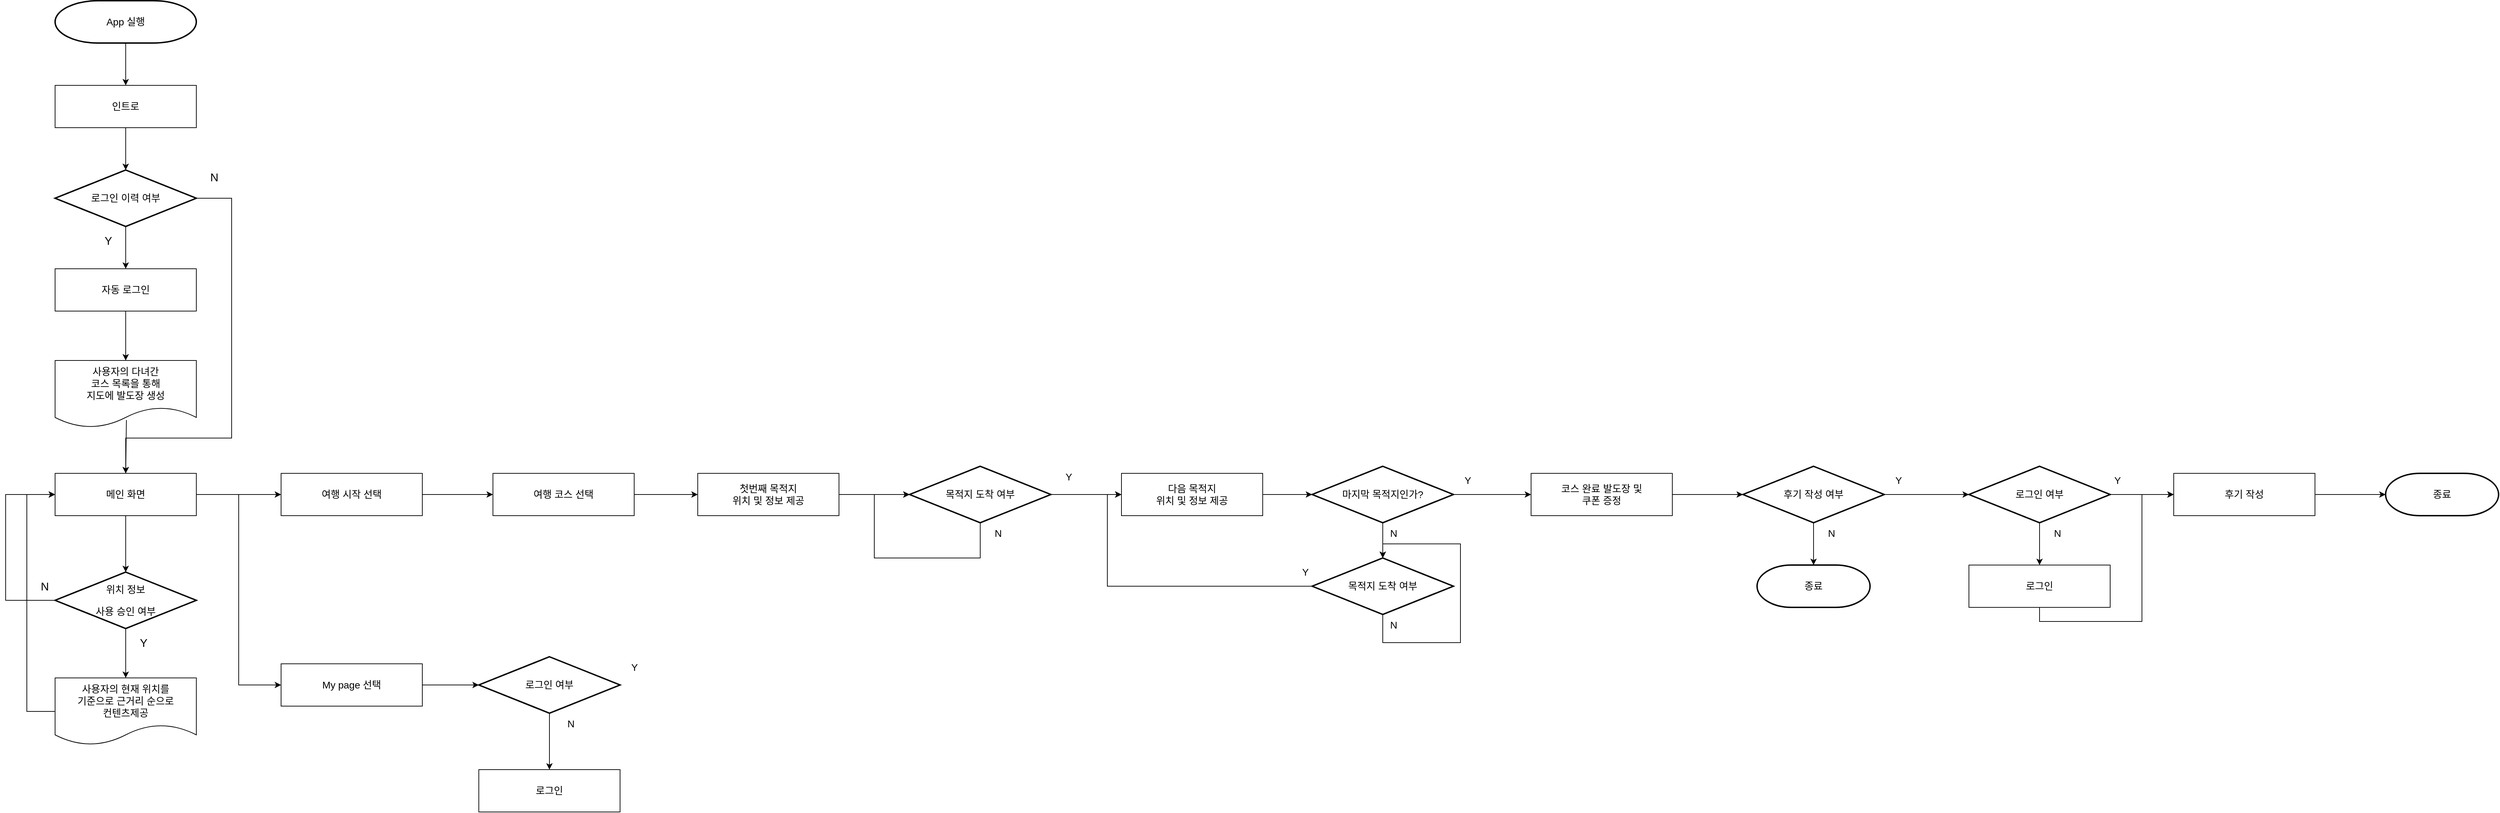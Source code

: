 <mxfile version="12.9.3" type="github"><diagram id="-qt3WXXzMba6-genqn69" name="Page-1"><mxGraphModel dx="657" dy="1120" grid="1" gridSize="10" guides="1" tooltips="1" connect="1" arrows="1" fold="1" page="1" pageScale="1" pageWidth="827" pageHeight="1169" math="0" shadow="0"><root><mxCell id="0"/><mxCell id="1" parent="0"/><mxCell id="mpBjcjCSt4WQim6QMfcO-17" style="edgeStyle=orthogonalEdgeStyle;rounded=0;orthogonalLoop=1;jettySize=auto;html=1;exitX=0.5;exitY=1;exitDx=0;exitDy=0;exitPerimeter=0;entryX=0.5;entryY=0;entryDx=0;entryDy=0;fontSize=14;" parent="1" edge="1"><mxGeometry relative="1" as="geometry"><mxPoint x="250" y="330" as="sourcePoint"/><mxPoint x="250" y="390" as="targetPoint"/></mxGeometry></mxCell><mxCell id="mpBjcjCSt4WQim6QMfcO-116" style="edgeStyle=orthogonalEdgeStyle;rounded=0;orthogonalLoop=1;jettySize=auto;html=1;exitX=0.5;exitY=1;exitDx=0;exitDy=0;exitPerimeter=0;entryX=0.5;entryY=0;entryDx=0;entryDy=0;fontSize=14;" parent="1" source="mpBjcjCSt4WQim6QMfcO-1" target="mpBjcjCSt4WQim6QMfcO-2" edge="1"><mxGeometry relative="1" as="geometry"/></mxCell><mxCell id="mpBjcjCSt4WQim6QMfcO-1" value="App 실행" style="strokeWidth=2;html=1;shape=mxgraph.flowchart.terminator;whiteSpace=wrap;fontSize=14;" parent="1" vertex="1"><mxGeometry x="150" y="10" width="200" height="60" as="geometry"/></mxCell><mxCell id="mpBjcjCSt4WQim6QMfcO-117" style="edgeStyle=orthogonalEdgeStyle;rounded=0;orthogonalLoop=1;jettySize=auto;html=1;exitX=0.5;exitY=1;exitDx=0;exitDy=0;entryX=0.5;entryY=0;entryDx=0;entryDy=0;entryPerimeter=0;fontSize=14;" parent="1" source="mpBjcjCSt4WQim6QMfcO-2" target="mpBjcjCSt4WQim6QMfcO-113" edge="1"><mxGeometry relative="1" as="geometry"/></mxCell><mxCell id="mpBjcjCSt4WQim6QMfcO-2" value="인트로" style="rounded=0;whiteSpace=wrap;html=1;fontSize=14;" parent="1" vertex="1"><mxGeometry x="150" y="130" width="200" height="60" as="geometry"/></mxCell><mxCell id="mpBjcjCSt4WQim6QMfcO-15" value="&lt;font style=&quot;font-size: 16px&quot;&gt;Y&lt;/font&gt;" style="text;html=1;align=center;verticalAlign=middle;resizable=0;points=[];autosize=1;" parent="1" vertex="1"><mxGeometry x="260" y="910" width="30" height="20" as="geometry"/></mxCell><mxCell id="mpBjcjCSt4WQim6QMfcO-20" value="&lt;font style=&quot;font-size: 14px&quot;&gt;종료&lt;/font&gt;" style="strokeWidth=2;html=1;shape=mxgraph.flowchart.terminator;whiteSpace=wrap;" parent="1" vertex="1"><mxGeometry x="2560" y="810" width="160" height="60" as="geometry"/></mxCell><mxCell id="mpBjcjCSt4WQim6QMfcO-23" value="&lt;p&gt;&lt;font style=&quot;font-size: 16px&quot;&gt;N&lt;/font&gt;&lt;/p&gt;" style="text;html=1;align=center;verticalAlign=middle;resizable=0;points=[];autosize=1;" parent="1" vertex="1"><mxGeometry x="120" y="820" width="30" height="40" as="geometry"/></mxCell><mxCell id="mpBjcjCSt4WQim6QMfcO-37" style="edgeStyle=orthogonalEdgeStyle;rounded=0;orthogonalLoop=1;jettySize=auto;html=1;exitX=0;exitY=0.5;exitDx=0;exitDy=0;exitPerimeter=0;entryX=0;entryY=0.5;entryDx=0;entryDy=0;fontSize=14;" parent="1" source="mpBjcjCSt4WQim6QMfcO-30" target="mpBjcjCSt4WQim6QMfcO-31" edge="1"><mxGeometry relative="1" as="geometry"><Array as="points"><mxPoint x="80" y="860"/><mxPoint x="80" y="710"/></Array></mxGeometry></mxCell><mxCell id="mpBjcjCSt4WQim6QMfcO-59" style="edgeStyle=orthogonalEdgeStyle;rounded=0;orthogonalLoop=1;jettySize=auto;html=1;exitX=0.5;exitY=1;exitDx=0;exitDy=0;exitPerimeter=0;entryX=0.5;entryY=0;entryDx=0;entryDy=0;fontSize=14;" parent="1" source="mpBjcjCSt4WQim6QMfcO-30" target="mpBjcjCSt4WQim6QMfcO-58" edge="1"><mxGeometry relative="1" as="geometry"/></mxCell><mxCell id="mpBjcjCSt4WQim6QMfcO-30" value="&lt;p style=&quot;font-size: 14px;&quot;&gt;위치 정보&lt;/p&gt;&lt;p style=&quot;font-size: 14px;&quot;&gt;사용 승인 여부&lt;/p&gt;" style="strokeWidth=2;html=1;shape=mxgraph.flowchart.decision;whiteSpace=wrap;fontSize=14;" parent="1" vertex="1"><mxGeometry x="150" y="820" width="200" height="80" as="geometry"/></mxCell><mxCell id="mpBjcjCSt4WQim6QMfcO-34" style="edgeStyle=orthogonalEdgeStyle;rounded=0;orthogonalLoop=1;jettySize=auto;html=1;entryX=0.5;entryY=0;entryDx=0;entryDy=0;entryPerimeter=0;fontSize=14;" parent="1" source="mpBjcjCSt4WQim6QMfcO-31" target="mpBjcjCSt4WQim6QMfcO-30" edge="1"><mxGeometry relative="1" as="geometry"><Array as="points"><mxPoint x="250" y="780"/><mxPoint x="250" y="780"/></Array></mxGeometry></mxCell><mxCell id="mpBjcjCSt4WQim6QMfcO-48" style="edgeStyle=orthogonalEdgeStyle;rounded=0;orthogonalLoop=1;jettySize=auto;html=1;exitX=1;exitY=0.5;exitDx=0;exitDy=0;entryX=0;entryY=0.5;entryDx=0;entryDy=0;fontSize=14;" parent="1" source="mpBjcjCSt4WQim6QMfcO-31" target="mpBjcjCSt4WQim6QMfcO-46" edge="1"><mxGeometry relative="1" as="geometry"/></mxCell><mxCell id="mpBjcjCSt4WQim6QMfcO-112" style="edgeStyle=orthogonalEdgeStyle;rounded=0;orthogonalLoop=1;jettySize=auto;html=1;exitX=1;exitY=0.5;exitDx=0;exitDy=0;entryX=0;entryY=0.5;entryDx=0;entryDy=0;fontSize=14;" parent="1" source="mpBjcjCSt4WQim6QMfcO-31" target="mpBjcjCSt4WQim6QMfcO-50" edge="1"><mxGeometry relative="1" as="geometry"/></mxCell><mxCell id="mpBjcjCSt4WQim6QMfcO-31" value="&lt;p style=&quot;font-size: 14px;&quot;&gt;메인 화면&lt;/p&gt;" style="rounded=0;whiteSpace=wrap;html=1;fontSize=14;" parent="1" vertex="1"><mxGeometry x="150" y="680" width="200" height="60" as="geometry"/></mxCell><mxCell id="mpBjcjCSt4WQim6QMfcO-68" style="edgeStyle=orthogonalEdgeStyle;rounded=0;orthogonalLoop=1;jettySize=auto;html=1;exitX=1;exitY=0.5;exitDx=0;exitDy=0;entryX=0;entryY=0.5;entryDx=0;entryDy=0;fontSize=14;" parent="1" source="mpBjcjCSt4WQim6QMfcO-46" target="mpBjcjCSt4WQim6QMfcO-66" edge="1"><mxGeometry relative="1" as="geometry"/></mxCell><mxCell id="mpBjcjCSt4WQim6QMfcO-46" value="여행 시작 선택" style="rounded=0;whiteSpace=wrap;html=1;fontSize=14;" parent="1" vertex="1"><mxGeometry x="470" y="680" width="200" height="60" as="geometry"/></mxCell><mxCell id="mpBjcjCSt4WQim6QMfcO-61" style="edgeStyle=orthogonalEdgeStyle;rounded=0;orthogonalLoop=1;jettySize=auto;html=1;exitX=1;exitY=0.5;exitDx=0;exitDy=0;entryX=0;entryY=0.5;entryDx=0;entryDy=0;entryPerimeter=0;fontSize=14;" parent="1" source="mpBjcjCSt4WQim6QMfcO-50" target="mpBjcjCSt4WQim6QMfcO-51" edge="1"><mxGeometry relative="1" as="geometry"/></mxCell><mxCell id="mpBjcjCSt4WQim6QMfcO-50" value="My page&amp;nbsp;선택" style="rounded=0;whiteSpace=wrap;html=1;fontSize=14;" parent="1" vertex="1"><mxGeometry x="470" y="950" width="200" height="60" as="geometry"/></mxCell><mxCell id="mpBjcjCSt4WQim6QMfcO-62" style="edgeStyle=orthogonalEdgeStyle;rounded=0;orthogonalLoop=1;jettySize=auto;html=1;exitX=0.5;exitY=1;exitDx=0;exitDy=0;exitPerimeter=0;fontSize=14;" parent="1" source="mpBjcjCSt4WQim6QMfcO-51" target="mpBjcjCSt4WQim6QMfcO-54" edge="1"><mxGeometry relative="1" as="geometry"/></mxCell><mxCell id="mpBjcjCSt4WQim6QMfcO-51" value="로그인 여부" style="strokeWidth=2;html=1;shape=mxgraph.flowchart.decision;whiteSpace=wrap;fontSize=14;" parent="1" vertex="1"><mxGeometry x="750" y="940" width="200" height="80" as="geometry"/></mxCell><mxCell id="mpBjcjCSt4WQim6QMfcO-54" value="로그인" style="rounded=0;whiteSpace=wrap;html=1;fontSize=14;" parent="1" vertex="1"><mxGeometry x="750" y="1100" width="200" height="60" as="geometry"/></mxCell><mxCell id="mpBjcjCSt4WQim6QMfcO-60" style="edgeStyle=orthogonalEdgeStyle;rounded=0;orthogonalLoop=1;jettySize=auto;html=1;exitX=0;exitY=0.5;exitDx=0;exitDy=0;entryX=0;entryY=0.5;entryDx=0;entryDy=0;fontSize=14;" parent="1" source="mpBjcjCSt4WQim6QMfcO-58" target="mpBjcjCSt4WQim6QMfcO-31" edge="1"><mxGeometry relative="1" as="geometry"><Array as="points"><mxPoint x="110" y="1018"/><mxPoint x="110" y="710"/></Array></mxGeometry></mxCell><mxCell id="mpBjcjCSt4WQim6QMfcO-58" value="&lt;p&gt;사용자의 현재 위치를 &lt;br&gt;기준으로 근거리 순으로 &lt;br&gt;컨텐츠제공&lt;/p&gt;" style="shape=document;whiteSpace=wrap;html=1;boundedLbl=1;fontSize=14;" parent="1" vertex="1"><mxGeometry x="150" y="970" width="200" height="95" as="geometry"/></mxCell><mxCell id="mpBjcjCSt4WQim6QMfcO-63" value="&lt;p&gt;Y&lt;/p&gt;" style="text;html=1;align=center;verticalAlign=middle;resizable=0;points=[];autosize=1;fontSize=14;" parent="1" vertex="1"><mxGeometry x="960" y="930" width="20" height="50" as="geometry"/></mxCell><mxCell id="mpBjcjCSt4WQim6QMfcO-64" value="N" style="text;html=1;align=center;verticalAlign=middle;resizable=0;points=[];autosize=1;fontSize=14;" parent="1" vertex="1"><mxGeometry x="865" y="1025" width="30" height="20" as="geometry"/></mxCell><mxCell id="mpBjcjCSt4WQim6QMfcO-73" style="edgeStyle=orthogonalEdgeStyle;rounded=0;orthogonalLoop=1;jettySize=auto;html=1;exitX=1;exitY=0.5;exitDx=0;exitDy=0;entryX=0;entryY=0.5;entryDx=0;entryDy=0;fontSize=14;" parent="1" source="mpBjcjCSt4WQim6QMfcO-66" target="mpBjcjCSt4WQim6QMfcO-72" edge="1"><mxGeometry relative="1" as="geometry"/></mxCell><mxCell id="mpBjcjCSt4WQim6QMfcO-66" value="&lt;p&gt;여행&amp;nbsp;코스&amp;nbsp;선택&lt;/p&gt;" style="rounded=0;whiteSpace=wrap;html=1;fontSize=14;" parent="1" vertex="1"><mxGeometry x="770" y="680" width="200" height="60" as="geometry"/></mxCell><mxCell id="mpBjcjCSt4WQim6QMfcO-80" style="edgeStyle=orthogonalEdgeStyle;rounded=0;orthogonalLoop=1;jettySize=auto;html=1;exitX=1;exitY=0.5;exitDx=0;exitDy=0;exitPerimeter=0;entryX=0;entryY=0.5;entryDx=0;entryDy=0;fontSize=14;" parent="1" source="mpBjcjCSt4WQim6QMfcO-70" target="mpBjcjCSt4WQim6QMfcO-79" edge="1"><mxGeometry relative="1" as="geometry"/></mxCell><mxCell id="mpBjcjCSt4WQim6QMfcO-70" value="목적지 도착&amp;nbsp;여부" style="strokeWidth=2;html=1;shape=mxgraph.flowchart.decision;whiteSpace=wrap;fontSize=14;" parent="1" vertex="1"><mxGeometry x="1360" y="670" width="200" height="80" as="geometry"/></mxCell><mxCell id="mpBjcjCSt4WQim6QMfcO-74" style="edgeStyle=orthogonalEdgeStyle;rounded=0;orthogonalLoop=1;jettySize=auto;html=1;exitX=1;exitY=0.5;exitDx=0;exitDy=0;entryX=0;entryY=0.5;entryDx=0;entryDy=0;entryPerimeter=0;fontSize=14;" parent="1" source="mpBjcjCSt4WQim6QMfcO-72" target="mpBjcjCSt4WQim6QMfcO-70" edge="1"><mxGeometry relative="1" as="geometry"/></mxCell><mxCell id="mpBjcjCSt4WQim6QMfcO-72" value="&lt;p&gt;첫번째&amp;nbsp;목적지 &lt;br&gt;위치 및 정보 제공&lt;/p&gt;" style="rounded=0;whiteSpace=wrap;html=1;fontSize=14;" parent="1" vertex="1"><mxGeometry x="1060" y="680" width="200" height="60" as="geometry"/></mxCell><mxCell id="mpBjcjCSt4WQim6QMfcO-75" style="edgeStyle=orthogonalEdgeStyle;rounded=0;orthogonalLoop=1;jettySize=auto;html=1;exitX=0.5;exitY=1;exitDx=0;exitDy=0;exitPerimeter=0;entryX=0;entryY=0.5;entryDx=0;entryDy=0;entryPerimeter=0;fontSize=14;" parent="1" source="mpBjcjCSt4WQim6QMfcO-70" target="mpBjcjCSt4WQim6QMfcO-70" edge="1"><mxGeometry relative="1" as="geometry"><Array as="points"><mxPoint x="1460" y="800"/><mxPoint x="1310" y="800"/><mxPoint x="1310" y="710"/></Array></mxGeometry></mxCell><mxCell id="mpBjcjCSt4WQim6QMfcO-76" value="&lt;p&gt;N&lt;/p&gt;" style="text;html=1;align=center;verticalAlign=middle;resizable=0;points=[];autosize=1;fontSize=14;" parent="1" vertex="1"><mxGeometry x="1470" y="740" width="30" height="50" as="geometry"/></mxCell><mxCell id="mpBjcjCSt4WQim6QMfcO-77" value="Y" style="text;html=1;align=center;verticalAlign=middle;resizable=0;points=[];autosize=1;fontSize=14;" parent="1" vertex="1"><mxGeometry x="1575" y="675" width="20" height="20" as="geometry"/></mxCell><mxCell id="mpBjcjCSt4WQim6QMfcO-86" style="edgeStyle=orthogonalEdgeStyle;rounded=0;orthogonalLoop=1;jettySize=auto;html=1;exitX=1;exitY=0.5;exitDx=0;exitDy=0;entryX=0;entryY=0.5;entryDx=0;entryDy=0;entryPerimeter=0;fontSize=14;" parent="1" source="mpBjcjCSt4WQim6QMfcO-79" target="mpBjcjCSt4WQim6QMfcO-82" edge="1"><mxGeometry relative="1" as="geometry"/></mxCell><mxCell id="mpBjcjCSt4WQim6QMfcO-79" value="&lt;p&gt;다음&amp;nbsp;목적지 &lt;br&gt;위치 및 정보 제공&lt;/p&gt;" style="rounded=0;whiteSpace=wrap;html=1;fontSize=14;" parent="1" vertex="1"><mxGeometry x="1660" y="680" width="200" height="60" as="geometry"/></mxCell><mxCell id="mpBjcjCSt4WQim6QMfcO-83" style="edgeStyle=orthogonalEdgeStyle;rounded=0;orthogonalLoop=1;jettySize=auto;html=1;exitX=0;exitY=0.5;exitDx=0;exitDy=0;exitPerimeter=0;entryX=0;entryY=0.5;entryDx=0;entryDy=0;fontSize=14;" parent="1" source="mpBjcjCSt4WQim6QMfcO-81" target="mpBjcjCSt4WQim6QMfcO-79" edge="1"><mxGeometry relative="1" as="geometry"/></mxCell><mxCell id="mpBjcjCSt4WQim6QMfcO-81" value="목적지 도착&amp;nbsp;여부" style="strokeWidth=2;html=1;shape=mxgraph.flowchart.decision;whiteSpace=wrap;fontSize=14;" parent="1" vertex="1"><mxGeometry x="1930" y="800" width="200" height="80" as="geometry"/></mxCell><mxCell id="mpBjcjCSt4WQim6QMfcO-85" style="edgeStyle=orthogonalEdgeStyle;rounded=0;orthogonalLoop=1;jettySize=auto;html=1;exitX=0.5;exitY=1;exitDx=0;exitDy=0;exitPerimeter=0;entryX=0.5;entryY=0;entryDx=0;entryDy=0;entryPerimeter=0;fontSize=14;" parent="1" source="mpBjcjCSt4WQim6QMfcO-82" target="mpBjcjCSt4WQim6QMfcO-81" edge="1"><mxGeometry relative="1" as="geometry"/></mxCell><mxCell id="mpBjcjCSt4WQim6QMfcO-92" style="edgeStyle=orthogonalEdgeStyle;rounded=0;orthogonalLoop=1;jettySize=auto;html=1;exitX=1;exitY=0.5;exitDx=0;exitDy=0;exitPerimeter=0;entryX=0;entryY=0.5;entryDx=0;entryDy=0;fontSize=14;" parent="1" source="mpBjcjCSt4WQim6QMfcO-82" target="mpBjcjCSt4WQim6QMfcO-91" edge="1"><mxGeometry relative="1" as="geometry"/></mxCell><mxCell id="mpBjcjCSt4WQim6QMfcO-82" value="마지막 목적지인가?" style="strokeWidth=2;html=1;shape=mxgraph.flowchart.decision;whiteSpace=wrap;fontSize=14;" parent="1" vertex="1"><mxGeometry x="1930" y="670" width="200" height="80" as="geometry"/></mxCell><mxCell id="mpBjcjCSt4WQim6QMfcO-84" style="edgeStyle=orthogonalEdgeStyle;rounded=0;orthogonalLoop=1;jettySize=auto;html=1;exitX=0.5;exitY=1;exitDx=0;exitDy=0;exitPerimeter=0;entryX=0.5;entryY=0;entryDx=0;entryDy=0;entryPerimeter=0;fontSize=14;" parent="1" source="mpBjcjCSt4WQim6QMfcO-81" target="mpBjcjCSt4WQim6QMfcO-81" edge="1"><mxGeometry relative="1" as="geometry"><Array as="points"><mxPoint x="2030" y="920"/><mxPoint x="2140" y="920"/><mxPoint x="2140" y="780"/><mxPoint x="2030" y="780"/></Array></mxGeometry></mxCell><mxCell id="mpBjcjCSt4WQim6QMfcO-87" value="Y" style="text;html=1;align=center;verticalAlign=middle;resizable=0;points=[];autosize=1;fontSize=14;" parent="1" vertex="1"><mxGeometry x="2140" y="680" width="20" height="20" as="geometry"/></mxCell><mxCell id="mpBjcjCSt4WQim6QMfcO-88" value="Y" style="text;html=1;align=center;verticalAlign=middle;resizable=0;points=[];autosize=1;fontSize=14;" parent="1" vertex="1"><mxGeometry x="1910" y="810" width="20" height="20" as="geometry"/></mxCell><mxCell id="mpBjcjCSt4WQim6QMfcO-89" value="&lt;p&gt;N&lt;/p&gt;" style="text;html=1;align=center;verticalAlign=middle;resizable=0;points=[];autosize=1;fontSize=14;" parent="1" vertex="1"><mxGeometry x="2030" y="740" width="30" height="50" as="geometry"/></mxCell><mxCell id="mpBjcjCSt4WQim6QMfcO-90" value="&lt;p&gt;N&lt;/p&gt;" style="text;html=1;align=center;verticalAlign=middle;resizable=0;points=[];autosize=1;fontSize=14;" parent="1" vertex="1"><mxGeometry x="2030" y="870" width="30" height="50" as="geometry"/></mxCell><mxCell id="mpBjcjCSt4WQim6QMfcO-95" style="edgeStyle=orthogonalEdgeStyle;rounded=0;orthogonalLoop=1;jettySize=auto;html=1;exitX=1;exitY=0.5;exitDx=0;exitDy=0;entryX=0;entryY=0.5;entryDx=0;entryDy=0;entryPerimeter=0;fontSize=14;" parent="1" source="mpBjcjCSt4WQim6QMfcO-91" target="mpBjcjCSt4WQim6QMfcO-94" edge="1"><mxGeometry relative="1" as="geometry"/></mxCell><mxCell id="mpBjcjCSt4WQim6QMfcO-91" value="&lt;p&gt;코스 완료 발도장 및&lt;br&gt;쿠폰 증정&lt;/p&gt;" style="rounded=0;whiteSpace=wrap;html=1;fontSize=14;" parent="1" vertex="1"><mxGeometry x="2240" y="680" width="200" height="60" as="geometry"/></mxCell><mxCell id="mpBjcjCSt4WQim6QMfcO-97" style="edgeStyle=orthogonalEdgeStyle;rounded=0;orthogonalLoop=1;jettySize=auto;html=1;exitX=0.5;exitY=1;exitDx=0;exitDy=0;exitPerimeter=0;entryX=0.5;entryY=0;entryDx=0;entryDy=0;entryPerimeter=0;fontSize=14;" parent="1" source="mpBjcjCSt4WQim6QMfcO-94" target="mpBjcjCSt4WQim6QMfcO-20" edge="1"><mxGeometry relative="1" as="geometry"/></mxCell><mxCell id="mpBjcjCSt4WQim6QMfcO-98" style="edgeStyle=orthogonalEdgeStyle;rounded=0;orthogonalLoop=1;jettySize=auto;html=1;exitX=1;exitY=0.5;exitDx=0;exitDy=0;exitPerimeter=0;fontSize=14;" parent="1" source="mpBjcjCSt4WQim6QMfcO-94" edge="1"><mxGeometry relative="1" as="geometry"><mxPoint x="2860" y="710" as="targetPoint"/></mxGeometry></mxCell><mxCell id="mpBjcjCSt4WQim6QMfcO-94" value="후기 작성 여부" style="strokeWidth=2;html=1;shape=mxgraph.flowchart.decision;whiteSpace=wrap;fontSize=14;" parent="1" vertex="1"><mxGeometry x="2540" y="670" width="200" height="80" as="geometry"/></mxCell><mxCell id="mpBjcjCSt4WQim6QMfcO-99" value="Y" style="text;html=1;align=center;verticalAlign=middle;resizable=0;points=[];autosize=1;fontSize=14;" parent="1" vertex="1"><mxGeometry x="2750" y="680" width="20" height="20" as="geometry"/></mxCell><mxCell id="mpBjcjCSt4WQim6QMfcO-100" value="&lt;p&gt;N&lt;/p&gt;" style="text;html=1;align=center;verticalAlign=middle;resizable=0;points=[];autosize=1;fontSize=14;" parent="1" vertex="1"><mxGeometry x="2650" y="740" width="30" height="50" as="geometry"/></mxCell><mxCell id="mpBjcjCSt4WQim6QMfcO-103" style="edgeStyle=orthogonalEdgeStyle;rounded=0;orthogonalLoop=1;jettySize=auto;html=1;exitX=0.5;exitY=1;exitDx=0;exitDy=0;exitPerimeter=0;entryX=0.5;entryY=0;entryDx=0;entryDy=0;fontSize=14;" parent="1" source="mpBjcjCSt4WQim6QMfcO-101" target="mpBjcjCSt4WQim6QMfcO-102" edge="1"><mxGeometry relative="1" as="geometry"/></mxCell><mxCell id="mpBjcjCSt4WQim6QMfcO-107" style="edgeStyle=orthogonalEdgeStyle;rounded=0;orthogonalLoop=1;jettySize=auto;html=1;exitX=1;exitY=0.5;exitDx=0;exitDy=0;exitPerimeter=0;entryX=0;entryY=0.5;entryDx=0;entryDy=0;fontSize=14;" parent="1" source="mpBjcjCSt4WQim6QMfcO-101" target="mpBjcjCSt4WQim6QMfcO-105" edge="1"><mxGeometry relative="1" as="geometry"/></mxCell><mxCell id="mpBjcjCSt4WQim6QMfcO-101" value="&lt;p&gt;로그인&amp;nbsp;여부&lt;/p&gt;" style="strokeWidth=2;html=1;shape=mxgraph.flowchart.decision;whiteSpace=wrap;fontSize=14;" parent="1" vertex="1"><mxGeometry x="2860" y="670" width="200" height="80" as="geometry"/></mxCell><mxCell id="mpBjcjCSt4WQim6QMfcO-109" style="edgeStyle=orthogonalEdgeStyle;rounded=0;orthogonalLoop=1;jettySize=auto;html=1;exitX=0.5;exitY=1;exitDx=0;exitDy=0;entryX=0;entryY=0.5;entryDx=0;entryDy=0;fontSize=14;" parent="1" source="mpBjcjCSt4WQim6QMfcO-102" target="mpBjcjCSt4WQim6QMfcO-105" edge="1"><mxGeometry relative="1" as="geometry"/></mxCell><mxCell id="mpBjcjCSt4WQim6QMfcO-102" value="로그인" style="rounded=0;whiteSpace=wrap;html=1;fontSize=14;" parent="1" vertex="1"><mxGeometry x="2860" y="810" width="200" height="60" as="geometry"/></mxCell><mxCell id="mpBjcjCSt4WQim6QMfcO-108" style="edgeStyle=orthogonalEdgeStyle;rounded=0;orthogonalLoop=1;jettySize=auto;html=1;exitX=1;exitY=0.5;exitDx=0;exitDy=0;entryX=0;entryY=0.5;entryDx=0;entryDy=0;entryPerimeter=0;fontSize=14;" parent="1" source="mpBjcjCSt4WQim6QMfcO-105" target="mpBjcjCSt4WQim6QMfcO-106" edge="1"><mxGeometry relative="1" as="geometry"/></mxCell><mxCell id="mpBjcjCSt4WQim6QMfcO-105" value="후기 작성" style="rounded=0;whiteSpace=wrap;html=1;fontSize=14;" parent="1" vertex="1"><mxGeometry x="3150" y="680" width="200" height="60" as="geometry"/></mxCell><mxCell id="mpBjcjCSt4WQim6QMfcO-106" value="&lt;font style=&quot;font-size: 14px&quot;&gt;종료&lt;/font&gt;" style="strokeWidth=2;html=1;shape=mxgraph.flowchart.terminator;whiteSpace=wrap;" parent="1" vertex="1"><mxGeometry x="3450" y="680" width="160" height="60" as="geometry"/></mxCell><mxCell id="mpBjcjCSt4WQim6QMfcO-110" value="Y" style="text;html=1;align=center;verticalAlign=middle;resizable=0;points=[];autosize=1;fontSize=14;" parent="1" vertex="1"><mxGeometry x="3060" y="680" width="20" height="20" as="geometry"/></mxCell><mxCell id="mpBjcjCSt4WQim6QMfcO-111" value="&lt;p&gt;N&lt;/p&gt;" style="text;html=1;align=center;verticalAlign=middle;resizable=0;points=[];autosize=1;fontSize=14;" parent="1" vertex="1"><mxGeometry x="2970" y="740" width="30" height="50" as="geometry"/></mxCell><mxCell id="mpBjcjCSt4WQim6QMfcO-122" style="edgeStyle=orthogonalEdgeStyle;rounded=0;orthogonalLoop=1;jettySize=auto;html=1;exitX=1;exitY=0.5;exitDx=0;exitDy=0;exitPerimeter=0;entryX=0.5;entryY=0;entryDx=0;entryDy=0;fontSize=14;" parent="1" source="mpBjcjCSt4WQim6QMfcO-113" target="mpBjcjCSt4WQim6QMfcO-31" edge="1"><mxGeometry relative="1" as="geometry"><Array as="points"><mxPoint x="400" y="290"/><mxPoint x="400" y="630"/><mxPoint x="250" y="630"/></Array></mxGeometry></mxCell><mxCell id="mpBjcjCSt4WQim6QMfcO-113" value="&lt;p style=&quot;font-size: 14px&quot;&gt;로그인 이력 여부&lt;/p&gt;&lt;p style=&quot;font-size: 14px&quot;&gt;&lt;/p&gt;" style="strokeWidth=2;html=1;shape=mxgraph.flowchart.decision;whiteSpace=wrap;fontSize=14;" parent="1" vertex="1"><mxGeometry x="150" y="250" width="200" height="80" as="geometry"/></mxCell><mxCell id="mpBjcjCSt4WQim6QMfcO-118" style="edgeStyle=orthogonalEdgeStyle;rounded=0;orthogonalLoop=1;jettySize=auto;html=1;exitX=0.5;exitY=1;exitDx=0;exitDy=0;entryX=0.5;entryY=0;entryDx=0;entryDy=0;fontSize=14;" parent="1" source="mpBjcjCSt4WQim6QMfcO-114" target="mpBjcjCSt4WQim6QMfcO-115" edge="1"><mxGeometry relative="1" as="geometry"/></mxCell><mxCell id="mpBjcjCSt4WQim6QMfcO-114" value="자동 로그인" style="rounded=0;whiteSpace=wrap;html=1;fontSize=14;" parent="1" vertex="1"><mxGeometry x="150" y="390" width="200" height="60" as="geometry"/></mxCell><mxCell id="mpBjcjCSt4WQim6QMfcO-115" value="&lt;p&gt;사용자의 다녀간&lt;br&gt;코스 목록을 통해&lt;br&gt;지도에 발도장 생성&lt;/p&gt;" style="shape=document;whiteSpace=wrap;html=1;boundedLbl=1;fontSize=14;" parent="1" vertex="1"><mxGeometry x="150" y="520" width="200" height="95" as="geometry"/></mxCell><mxCell id="mpBjcjCSt4WQim6QMfcO-119" value="" style="endArrow=classic;html=1;fontSize=14;exitX=0.505;exitY=0.889;exitDx=0;exitDy=0;exitPerimeter=0;entryX=0.5;entryY=0;entryDx=0;entryDy=0;" parent="1" source="mpBjcjCSt4WQim6QMfcO-115" target="mpBjcjCSt4WQim6QMfcO-31" edge="1"><mxGeometry width="50" height="50" relative="1" as="geometry"><mxPoint x="760" y="480" as="sourcePoint"/><mxPoint x="810" y="430" as="targetPoint"/></mxGeometry></mxCell><mxCell id="mpBjcjCSt4WQim6QMfcO-120" value="&lt;font style=&quot;font-size: 16px&quot;&gt;Y&lt;/font&gt;" style="text;html=1;align=center;verticalAlign=middle;resizable=0;points=[];autosize=1;" parent="1" vertex="1"><mxGeometry x="210" y="340" width="30" height="20" as="geometry"/></mxCell><mxCell id="mpBjcjCSt4WQim6QMfcO-121" value="&lt;p&gt;&lt;font style=&quot;font-size: 16px&quot;&gt;N&lt;/font&gt;&lt;/p&gt;" style="text;html=1;align=center;verticalAlign=middle;resizable=0;points=[];autosize=1;" parent="1" vertex="1"><mxGeometry x="360" y="240" width="30" height="40" as="geometry"/></mxCell></root></mxGraphModel></diagram></mxfile>